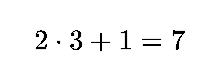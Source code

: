 <mxfile version="12.9.3" type="device"><diagram id="1ctbpyb0rmToKqB3J5EJ" name="Page-1"><mxGraphModel dx="946" dy="611" grid="1" gridSize="10" guides="1" tooltips="1" connect="1" arrows="1" fold="1" page="1" pageScale="1" pageWidth="850" pageHeight="1100" math="1" shadow="0"><root><mxCell id="0"/><mxCell id="1" parent="0"/><mxCell id="CEBMFiAw50nwss87tyaa-1" value="`2 * 3 + 1 = 7`" style="text;html=1;strokeColor=none;fillColor=none;align=center;verticalAlign=middle;whiteSpace=wrap;rounded=0;" parent="1" vertex="1"><mxGeometry x="240" y="330" width="110" height="40" as="geometry"/></mxCell></root></mxGraphModel></diagram></mxfile>
